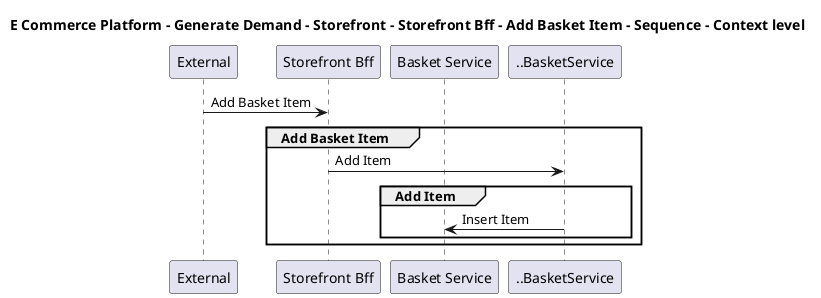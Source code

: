 @startuml

title E Commerce Platform - Generate Demand - Storefront - Storefront Bff - Add Basket Item - Sequence - Context level

participant "External" as C4InterFlow.SoftwareSystems.ExternalSystem
participant "Storefront Bff" as ECommercePlatform.GenerateDemand.Storefront.SoftwareSystems.StorefrontBff
participant "Basket Service" as ECommercePlatform.GenerateDemand.Basket.SoftwareSystems.BasketService

C4InterFlow.SoftwareSystems.ExternalSystem -> ECommercePlatform.GenerateDemand.Storefront.SoftwareSystems.StorefrontBff : Add Basket Item
group Add Basket Item
ECommercePlatform.GenerateDemand.Storefront.SoftwareSystems.StorefrontBff -> ..BasketService : Add Item
group Add Item
..BasketService -> ECommercePlatform.GenerateDemand.Basket.SoftwareSystems.BasketService : Insert Item
end
end


@enduml
